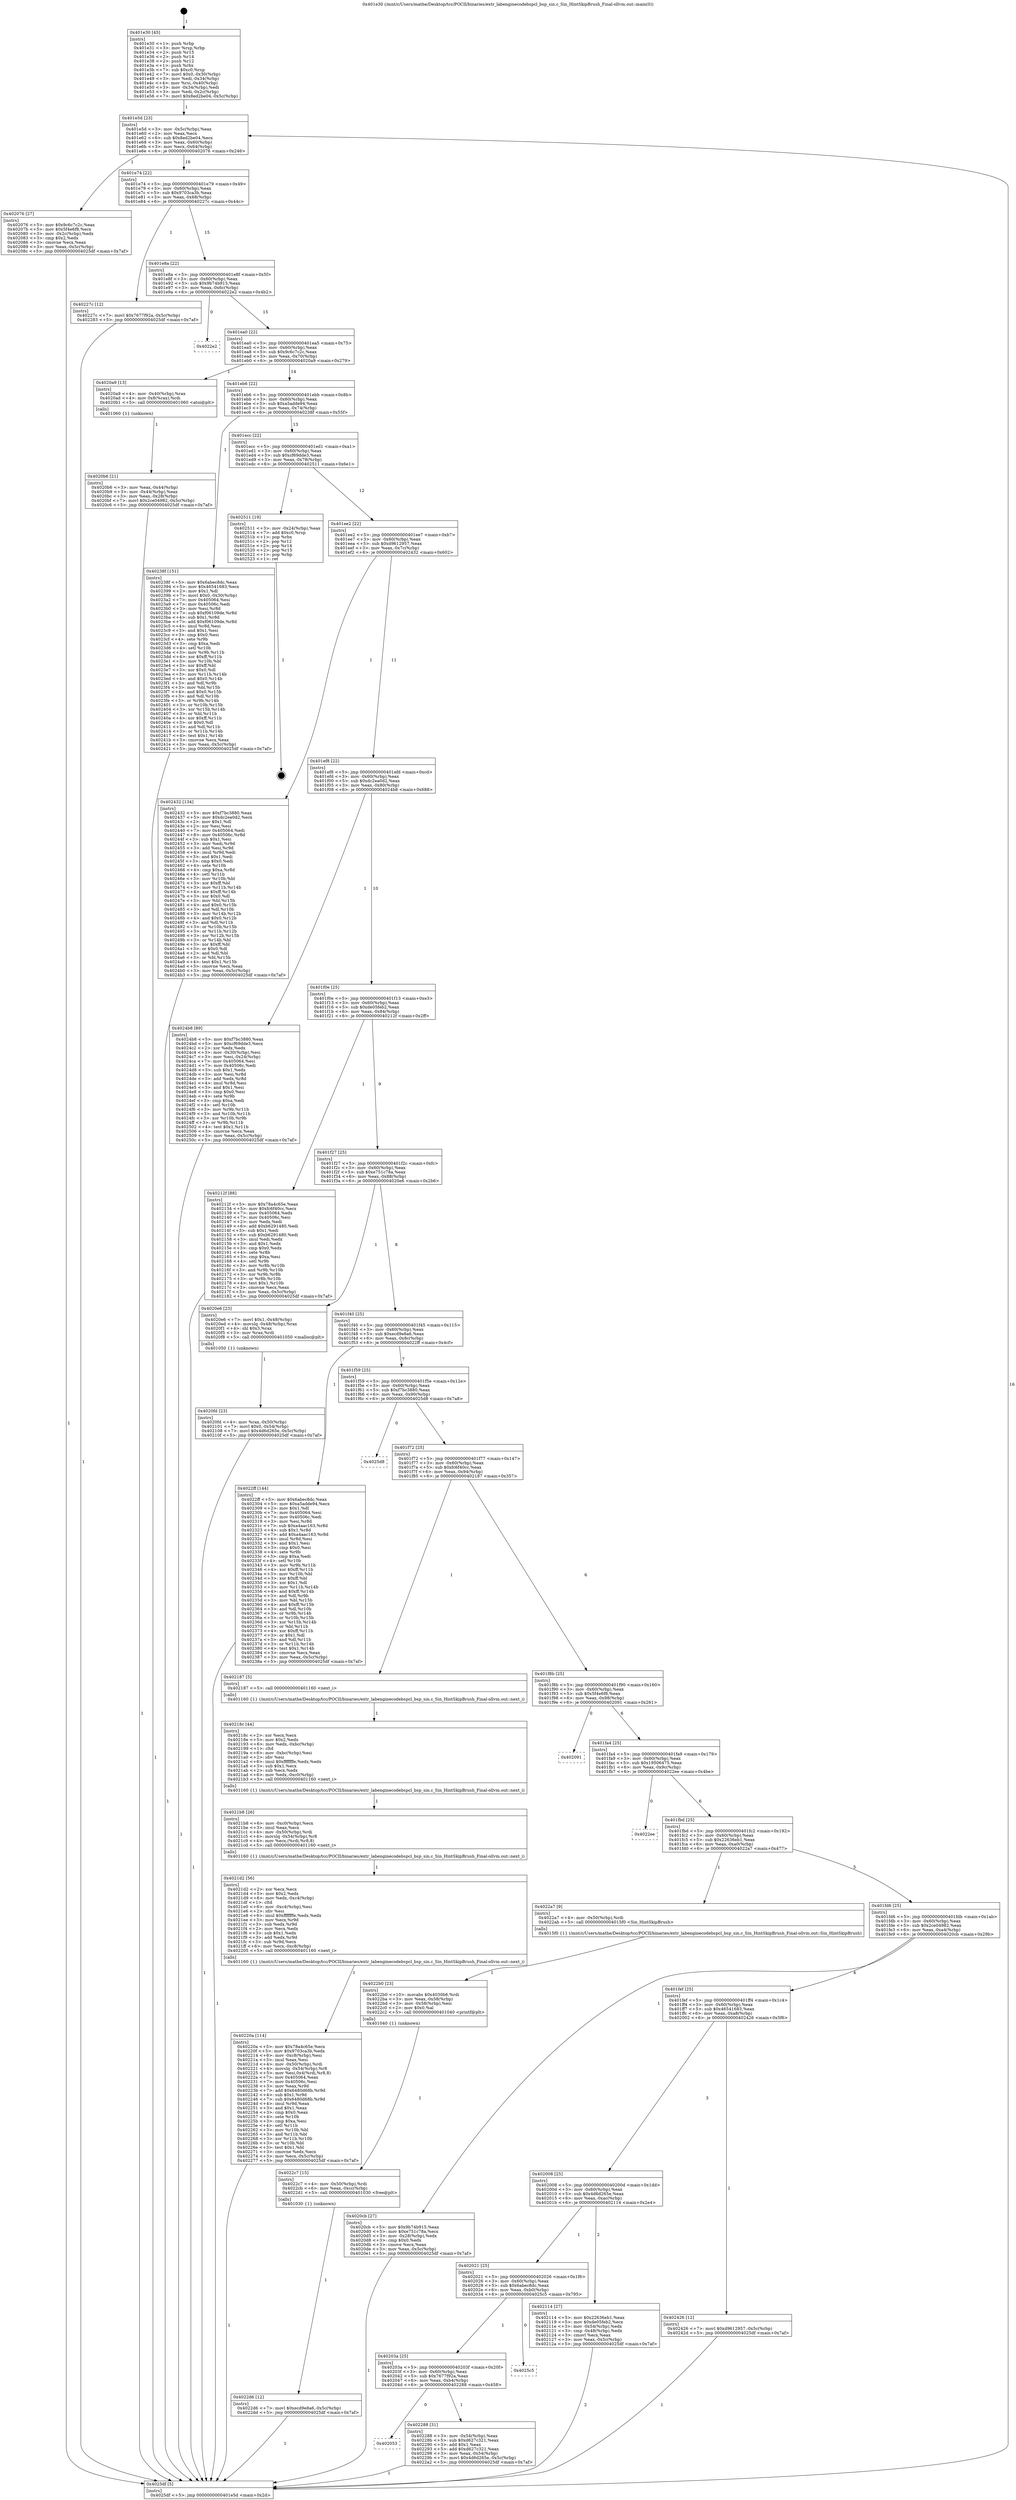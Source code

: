 digraph "0x401e30" {
  label = "0x401e30 (/mnt/c/Users/mathe/Desktop/tcc/POCII/binaries/extr_labenginecodebspcl_bsp_sin.c_Sin_HintSkipBrush_Final-ollvm.out::main(0))"
  labelloc = "t"
  node[shape=record]

  Entry [label="",width=0.3,height=0.3,shape=circle,fillcolor=black,style=filled]
  "0x401e5d" [label="{
     0x401e5d [23]\l
     | [instrs]\l
     &nbsp;&nbsp;0x401e5d \<+3\>: mov -0x5c(%rbp),%eax\l
     &nbsp;&nbsp;0x401e60 \<+2\>: mov %eax,%ecx\l
     &nbsp;&nbsp;0x401e62 \<+6\>: sub $0x8ed2be04,%ecx\l
     &nbsp;&nbsp;0x401e68 \<+3\>: mov %eax,-0x60(%rbp)\l
     &nbsp;&nbsp;0x401e6b \<+3\>: mov %ecx,-0x64(%rbp)\l
     &nbsp;&nbsp;0x401e6e \<+6\>: je 0000000000402076 \<main+0x246\>\l
  }"]
  "0x402076" [label="{
     0x402076 [27]\l
     | [instrs]\l
     &nbsp;&nbsp;0x402076 \<+5\>: mov $0x9c6c7c2c,%eax\l
     &nbsp;&nbsp;0x40207b \<+5\>: mov $0x5f4e6f8,%ecx\l
     &nbsp;&nbsp;0x402080 \<+3\>: mov -0x2c(%rbp),%edx\l
     &nbsp;&nbsp;0x402083 \<+3\>: cmp $0x2,%edx\l
     &nbsp;&nbsp;0x402086 \<+3\>: cmovne %ecx,%eax\l
     &nbsp;&nbsp;0x402089 \<+3\>: mov %eax,-0x5c(%rbp)\l
     &nbsp;&nbsp;0x40208c \<+5\>: jmp 00000000004025df \<main+0x7af\>\l
  }"]
  "0x401e74" [label="{
     0x401e74 [22]\l
     | [instrs]\l
     &nbsp;&nbsp;0x401e74 \<+5\>: jmp 0000000000401e79 \<main+0x49\>\l
     &nbsp;&nbsp;0x401e79 \<+3\>: mov -0x60(%rbp),%eax\l
     &nbsp;&nbsp;0x401e7c \<+5\>: sub $0x9703ca3b,%eax\l
     &nbsp;&nbsp;0x401e81 \<+3\>: mov %eax,-0x68(%rbp)\l
     &nbsp;&nbsp;0x401e84 \<+6\>: je 000000000040227c \<main+0x44c\>\l
  }"]
  "0x4025df" [label="{
     0x4025df [5]\l
     | [instrs]\l
     &nbsp;&nbsp;0x4025df \<+5\>: jmp 0000000000401e5d \<main+0x2d\>\l
  }"]
  "0x401e30" [label="{
     0x401e30 [45]\l
     | [instrs]\l
     &nbsp;&nbsp;0x401e30 \<+1\>: push %rbp\l
     &nbsp;&nbsp;0x401e31 \<+3\>: mov %rsp,%rbp\l
     &nbsp;&nbsp;0x401e34 \<+2\>: push %r15\l
     &nbsp;&nbsp;0x401e36 \<+2\>: push %r14\l
     &nbsp;&nbsp;0x401e38 \<+2\>: push %r12\l
     &nbsp;&nbsp;0x401e3a \<+1\>: push %rbx\l
     &nbsp;&nbsp;0x401e3b \<+7\>: sub $0xc0,%rsp\l
     &nbsp;&nbsp;0x401e42 \<+7\>: movl $0x0,-0x30(%rbp)\l
     &nbsp;&nbsp;0x401e49 \<+3\>: mov %edi,-0x34(%rbp)\l
     &nbsp;&nbsp;0x401e4c \<+4\>: mov %rsi,-0x40(%rbp)\l
     &nbsp;&nbsp;0x401e50 \<+3\>: mov -0x34(%rbp),%edi\l
     &nbsp;&nbsp;0x401e53 \<+3\>: mov %edi,-0x2c(%rbp)\l
     &nbsp;&nbsp;0x401e56 \<+7\>: movl $0x8ed2be04,-0x5c(%rbp)\l
  }"]
  Exit [label="",width=0.3,height=0.3,shape=circle,fillcolor=black,style=filled,peripheries=2]
  "0x40227c" [label="{
     0x40227c [12]\l
     | [instrs]\l
     &nbsp;&nbsp;0x40227c \<+7\>: movl $0x7677f92a,-0x5c(%rbp)\l
     &nbsp;&nbsp;0x402283 \<+5\>: jmp 00000000004025df \<main+0x7af\>\l
  }"]
  "0x401e8a" [label="{
     0x401e8a [22]\l
     | [instrs]\l
     &nbsp;&nbsp;0x401e8a \<+5\>: jmp 0000000000401e8f \<main+0x5f\>\l
     &nbsp;&nbsp;0x401e8f \<+3\>: mov -0x60(%rbp),%eax\l
     &nbsp;&nbsp;0x401e92 \<+5\>: sub $0x9b74b915,%eax\l
     &nbsp;&nbsp;0x401e97 \<+3\>: mov %eax,-0x6c(%rbp)\l
     &nbsp;&nbsp;0x401e9a \<+6\>: je 00000000004022e2 \<main+0x4b2\>\l
  }"]
  "0x4022d6" [label="{
     0x4022d6 [12]\l
     | [instrs]\l
     &nbsp;&nbsp;0x4022d6 \<+7\>: movl $0xecd9e8a6,-0x5c(%rbp)\l
     &nbsp;&nbsp;0x4022dd \<+5\>: jmp 00000000004025df \<main+0x7af\>\l
  }"]
  "0x4022e2" [label="{
     0x4022e2\l
  }", style=dashed]
  "0x401ea0" [label="{
     0x401ea0 [22]\l
     | [instrs]\l
     &nbsp;&nbsp;0x401ea0 \<+5\>: jmp 0000000000401ea5 \<main+0x75\>\l
     &nbsp;&nbsp;0x401ea5 \<+3\>: mov -0x60(%rbp),%eax\l
     &nbsp;&nbsp;0x401ea8 \<+5\>: sub $0x9c6c7c2c,%eax\l
     &nbsp;&nbsp;0x401ead \<+3\>: mov %eax,-0x70(%rbp)\l
     &nbsp;&nbsp;0x401eb0 \<+6\>: je 00000000004020a9 \<main+0x279\>\l
  }"]
  "0x4022c7" [label="{
     0x4022c7 [15]\l
     | [instrs]\l
     &nbsp;&nbsp;0x4022c7 \<+4\>: mov -0x50(%rbp),%rdi\l
     &nbsp;&nbsp;0x4022cb \<+6\>: mov %eax,-0xcc(%rbp)\l
     &nbsp;&nbsp;0x4022d1 \<+5\>: call 0000000000401030 \<free@plt\>\l
     | [calls]\l
     &nbsp;&nbsp;0x401030 \{1\} (unknown)\l
  }"]
  "0x4020a9" [label="{
     0x4020a9 [13]\l
     | [instrs]\l
     &nbsp;&nbsp;0x4020a9 \<+4\>: mov -0x40(%rbp),%rax\l
     &nbsp;&nbsp;0x4020ad \<+4\>: mov 0x8(%rax),%rdi\l
     &nbsp;&nbsp;0x4020b1 \<+5\>: call 0000000000401060 \<atoi@plt\>\l
     | [calls]\l
     &nbsp;&nbsp;0x401060 \{1\} (unknown)\l
  }"]
  "0x401eb6" [label="{
     0x401eb6 [22]\l
     | [instrs]\l
     &nbsp;&nbsp;0x401eb6 \<+5\>: jmp 0000000000401ebb \<main+0x8b\>\l
     &nbsp;&nbsp;0x401ebb \<+3\>: mov -0x60(%rbp),%eax\l
     &nbsp;&nbsp;0x401ebe \<+5\>: sub $0xa5adde94,%eax\l
     &nbsp;&nbsp;0x401ec3 \<+3\>: mov %eax,-0x74(%rbp)\l
     &nbsp;&nbsp;0x401ec6 \<+6\>: je 000000000040238f \<main+0x55f\>\l
  }"]
  "0x4020b6" [label="{
     0x4020b6 [21]\l
     | [instrs]\l
     &nbsp;&nbsp;0x4020b6 \<+3\>: mov %eax,-0x44(%rbp)\l
     &nbsp;&nbsp;0x4020b9 \<+3\>: mov -0x44(%rbp),%eax\l
     &nbsp;&nbsp;0x4020bc \<+3\>: mov %eax,-0x28(%rbp)\l
     &nbsp;&nbsp;0x4020bf \<+7\>: movl $0x2ce04982,-0x5c(%rbp)\l
     &nbsp;&nbsp;0x4020c6 \<+5\>: jmp 00000000004025df \<main+0x7af\>\l
  }"]
  "0x4022b0" [label="{
     0x4022b0 [23]\l
     | [instrs]\l
     &nbsp;&nbsp;0x4022b0 \<+10\>: movabs $0x4030b6,%rdi\l
     &nbsp;&nbsp;0x4022ba \<+3\>: mov %eax,-0x58(%rbp)\l
     &nbsp;&nbsp;0x4022bd \<+3\>: mov -0x58(%rbp),%esi\l
     &nbsp;&nbsp;0x4022c0 \<+2\>: mov $0x0,%al\l
     &nbsp;&nbsp;0x4022c2 \<+5\>: call 0000000000401040 \<printf@plt\>\l
     | [calls]\l
     &nbsp;&nbsp;0x401040 \{1\} (unknown)\l
  }"]
  "0x40238f" [label="{
     0x40238f [151]\l
     | [instrs]\l
     &nbsp;&nbsp;0x40238f \<+5\>: mov $0x6abec8dc,%eax\l
     &nbsp;&nbsp;0x402394 \<+5\>: mov $0x46541683,%ecx\l
     &nbsp;&nbsp;0x402399 \<+2\>: mov $0x1,%dl\l
     &nbsp;&nbsp;0x40239b \<+7\>: movl $0x0,-0x30(%rbp)\l
     &nbsp;&nbsp;0x4023a2 \<+7\>: mov 0x405064,%esi\l
     &nbsp;&nbsp;0x4023a9 \<+7\>: mov 0x40506c,%edi\l
     &nbsp;&nbsp;0x4023b0 \<+3\>: mov %esi,%r8d\l
     &nbsp;&nbsp;0x4023b3 \<+7\>: sub $0xf06109de,%r8d\l
     &nbsp;&nbsp;0x4023ba \<+4\>: sub $0x1,%r8d\l
     &nbsp;&nbsp;0x4023be \<+7\>: add $0xf06109de,%r8d\l
     &nbsp;&nbsp;0x4023c5 \<+4\>: imul %r8d,%esi\l
     &nbsp;&nbsp;0x4023c9 \<+3\>: and $0x1,%esi\l
     &nbsp;&nbsp;0x4023cc \<+3\>: cmp $0x0,%esi\l
     &nbsp;&nbsp;0x4023cf \<+4\>: sete %r9b\l
     &nbsp;&nbsp;0x4023d3 \<+3\>: cmp $0xa,%edi\l
     &nbsp;&nbsp;0x4023d6 \<+4\>: setl %r10b\l
     &nbsp;&nbsp;0x4023da \<+3\>: mov %r9b,%r11b\l
     &nbsp;&nbsp;0x4023dd \<+4\>: xor $0xff,%r11b\l
     &nbsp;&nbsp;0x4023e1 \<+3\>: mov %r10b,%bl\l
     &nbsp;&nbsp;0x4023e4 \<+3\>: xor $0xff,%bl\l
     &nbsp;&nbsp;0x4023e7 \<+3\>: xor $0x0,%dl\l
     &nbsp;&nbsp;0x4023ea \<+3\>: mov %r11b,%r14b\l
     &nbsp;&nbsp;0x4023ed \<+4\>: and $0x0,%r14b\l
     &nbsp;&nbsp;0x4023f1 \<+3\>: and %dl,%r9b\l
     &nbsp;&nbsp;0x4023f4 \<+3\>: mov %bl,%r15b\l
     &nbsp;&nbsp;0x4023f7 \<+4\>: and $0x0,%r15b\l
     &nbsp;&nbsp;0x4023fb \<+3\>: and %dl,%r10b\l
     &nbsp;&nbsp;0x4023fe \<+3\>: or %r9b,%r14b\l
     &nbsp;&nbsp;0x402401 \<+3\>: or %r10b,%r15b\l
     &nbsp;&nbsp;0x402404 \<+3\>: xor %r15b,%r14b\l
     &nbsp;&nbsp;0x402407 \<+3\>: or %bl,%r11b\l
     &nbsp;&nbsp;0x40240a \<+4\>: xor $0xff,%r11b\l
     &nbsp;&nbsp;0x40240e \<+3\>: or $0x0,%dl\l
     &nbsp;&nbsp;0x402411 \<+3\>: and %dl,%r11b\l
     &nbsp;&nbsp;0x402414 \<+3\>: or %r11b,%r14b\l
     &nbsp;&nbsp;0x402417 \<+4\>: test $0x1,%r14b\l
     &nbsp;&nbsp;0x40241b \<+3\>: cmovne %ecx,%eax\l
     &nbsp;&nbsp;0x40241e \<+3\>: mov %eax,-0x5c(%rbp)\l
     &nbsp;&nbsp;0x402421 \<+5\>: jmp 00000000004025df \<main+0x7af\>\l
  }"]
  "0x401ecc" [label="{
     0x401ecc [22]\l
     | [instrs]\l
     &nbsp;&nbsp;0x401ecc \<+5\>: jmp 0000000000401ed1 \<main+0xa1\>\l
     &nbsp;&nbsp;0x401ed1 \<+3\>: mov -0x60(%rbp),%eax\l
     &nbsp;&nbsp;0x401ed4 \<+5\>: sub $0xcf69dde3,%eax\l
     &nbsp;&nbsp;0x401ed9 \<+3\>: mov %eax,-0x78(%rbp)\l
     &nbsp;&nbsp;0x401edc \<+6\>: je 0000000000402511 \<main+0x6e1\>\l
  }"]
  "0x402053" [label="{
     0x402053\l
  }", style=dashed]
  "0x402511" [label="{
     0x402511 [19]\l
     | [instrs]\l
     &nbsp;&nbsp;0x402511 \<+3\>: mov -0x24(%rbp),%eax\l
     &nbsp;&nbsp;0x402514 \<+7\>: add $0xc0,%rsp\l
     &nbsp;&nbsp;0x40251b \<+1\>: pop %rbx\l
     &nbsp;&nbsp;0x40251c \<+2\>: pop %r12\l
     &nbsp;&nbsp;0x40251e \<+2\>: pop %r14\l
     &nbsp;&nbsp;0x402520 \<+2\>: pop %r15\l
     &nbsp;&nbsp;0x402522 \<+1\>: pop %rbp\l
     &nbsp;&nbsp;0x402523 \<+1\>: ret\l
  }"]
  "0x401ee2" [label="{
     0x401ee2 [22]\l
     | [instrs]\l
     &nbsp;&nbsp;0x401ee2 \<+5\>: jmp 0000000000401ee7 \<main+0xb7\>\l
     &nbsp;&nbsp;0x401ee7 \<+3\>: mov -0x60(%rbp),%eax\l
     &nbsp;&nbsp;0x401eea \<+5\>: sub $0xd9612957,%eax\l
     &nbsp;&nbsp;0x401eef \<+3\>: mov %eax,-0x7c(%rbp)\l
     &nbsp;&nbsp;0x401ef2 \<+6\>: je 0000000000402432 \<main+0x602\>\l
  }"]
  "0x402288" [label="{
     0x402288 [31]\l
     | [instrs]\l
     &nbsp;&nbsp;0x402288 \<+3\>: mov -0x54(%rbp),%eax\l
     &nbsp;&nbsp;0x40228b \<+5\>: sub $0xd627c321,%eax\l
     &nbsp;&nbsp;0x402290 \<+3\>: add $0x1,%eax\l
     &nbsp;&nbsp;0x402293 \<+5\>: add $0xd627c321,%eax\l
     &nbsp;&nbsp;0x402298 \<+3\>: mov %eax,-0x54(%rbp)\l
     &nbsp;&nbsp;0x40229b \<+7\>: movl $0x4d6d265e,-0x5c(%rbp)\l
     &nbsp;&nbsp;0x4022a2 \<+5\>: jmp 00000000004025df \<main+0x7af\>\l
  }"]
  "0x402432" [label="{
     0x402432 [134]\l
     | [instrs]\l
     &nbsp;&nbsp;0x402432 \<+5\>: mov $0xf7bc3880,%eax\l
     &nbsp;&nbsp;0x402437 \<+5\>: mov $0xdc2ea0d2,%ecx\l
     &nbsp;&nbsp;0x40243c \<+2\>: mov $0x1,%dl\l
     &nbsp;&nbsp;0x40243e \<+2\>: xor %esi,%esi\l
     &nbsp;&nbsp;0x402440 \<+7\>: mov 0x405064,%edi\l
     &nbsp;&nbsp;0x402447 \<+8\>: mov 0x40506c,%r8d\l
     &nbsp;&nbsp;0x40244f \<+3\>: sub $0x1,%esi\l
     &nbsp;&nbsp;0x402452 \<+3\>: mov %edi,%r9d\l
     &nbsp;&nbsp;0x402455 \<+3\>: add %esi,%r9d\l
     &nbsp;&nbsp;0x402458 \<+4\>: imul %r9d,%edi\l
     &nbsp;&nbsp;0x40245c \<+3\>: and $0x1,%edi\l
     &nbsp;&nbsp;0x40245f \<+3\>: cmp $0x0,%edi\l
     &nbsp;&nbsp;0x402462 \<+4\>: sete %r10b\l
     &nbsp;&nbsp;0x402466 \<+4\>: cmp $0xa,%r8d\l
     &nbsp;&nbsp;0x40246a \<+4\>: setl %r11b\l
     &nbsp;&nbsp;0x40246e \<+3\>: mov %r10b,%bl\l
     &nbsp;&nbsp;0x402471 \<+3\>: xor $0xff,%bl\l
     &nbsp;&nbsp;0x402474 \<+3\>: mov %r11b,%r14b\l
     &nbsp;&nbsp;0x402477 \<+4\>: xor $0xff,%r14b\l
     &nbsp;&nbsp;0x40247b \<+3\>: xor $0x0,%dl\l
     &nbsp;&nbsp;0x40247e \<+3\>: mov %bl,%r15b\l
     &nbsp;&nbsp;0x402481 \<+4\>: and $0x0,%r15b\l
     &nbsp;&nbsp;0x402485 \<+3\>: and %dl,%r10b\l
     &nbsp;&nbsp;0x402488 \<+3\>: mov %r14b,%r12b\l
     &nbsp;&nbsp;0x40248b \<+4\>: and $0x0,%r12b\l
     &nbsp;&nbsp;0x40248f \<+3\>: and %dl,%r11b\l
     &nbsp;&nbsp;0x402492 \<+3\>: or %r10b,%r15b\l
     &nbsp;&nbsp;0x402495 \<+3\>: or %r11b,%r12b\l
     &nbsp;&nbsp;0x402498 \<+3\>: xor %r12b,%r15b\l
     &nbsp;&nbsp;0x40249b \<+3\>: or %r14b,%bl\l
     &nbsp;&nbsp;0x40249e \<+3\>: xor $0xff,%bl\l
     &nbsp;&nbsp;0x4024a1 \<+3\>: or $0x0,%dl\l
     &nbsp;&nbsp;0x4024a4 \<+2\>: and %dl,%bl\l
     &nbsp;&nbsp;0x4024a6 \<+3\>: or %bl,%r15b\l
     &nbsp;&nbsp;0x4024a9 \<+4\>: test $0x1,%r15b\l
     &nbsp;&nbsp;0x4024ad \<+3\>: cmovne %ecx,%eax\l
     &nbsp;&nbsp;0x4024b0 \<+3\>: mov %eax,-0x5c(%rbp)\l
     &nbsp;&nbsp;0x4024b3 \<+5\>: jmp 00000000004025df \<main+0x7af\>\l
  }"]
  "0x401ef8" [label="{
     0x401ef8 [22]\l
     | [instrs]\l
     &nbsp;&nbsp;0x401ef8 \<+5\>: jmp 0000000000401efd \<main+0xcd\>\l
     &nbsp;&nbsp;0x401efd \<+3\>: mov -0x60(%rbp),%eax\l
     &nbsp;&nbsp;0x401f00 \<+5\>: sub $0xdc2ea0d2,%eax\l
     &nbsp;&nbsp;0x401f05 \<+3\>: mov %eax,-0x80(%rbp)\l
     &nbsp;&nbsp;0x401f08 \<+6\>: je 00000000004024b8 \<main+0x688\>\l
  }"]
  "0x40203a" [label="{
     0x40203a [25]\l
     | [instrs]\l
     &nbsp;&nbsp;0x40203a \<+5\>: jmp 000000000040203f \<main+0x20f\>\l
     &nbsp;&nbsp;0x40203f \<+3\>: mov -0x60(%rbp),%eax\l
     &nbsp;&nbsp;0x402042 \<+5\>: sub $0x7677f92a,%eax\l
     &nbsp;&nbsp;0x402047 \<+6\>: mov %eax,-0xb4(%rbp)\l
     &nbsp;&nbsp;0x40204d \<+6\>: je 0000000000402288 \<main+0x458\>\l
  }"]
  "0x4024b8" [label="{
     0x4024b8 [89]\l
     | [instrs]\l
     &nbsp;&nbsp;0x4024b8 \<+5\>: mov $0xf7bc3880,%eax\l
     &nbsp;&nbsp;0x4024bd \<+5\>: mov $0xcf69dde3,%ecx\l
     &nbsp;&nbsp;0x4024c2 \<+2\>: xor %edx,%edx\l
     &nbsp;&nbsp;0x4024c4 \<+3\>: mov -0x30(%rbp),%esi\l
     &nbsp;&nbsp;0x4024c7 \<+3\>: mov %esi,-0x24(%rbp)\l
     &nbsp;&nbsp;0x4024ca \<+7\>: mov 0x405064,%esi\l
     &nbsp;&nbsp;0x4024d1 \<+7\>: mov 0x40506c,%edi\l
     &nbsp;&nbsp;0x4024d8 \<+3\>: sub $0x1,%edx\l
     &nbsp;&nbsp;0x4024db \<+3\>: mov %esi,%r8d\l
     &nbsp;&nbsp;0x4024de \<+3\>: add %edx,%r8d\l
     &nbsp;&nbsp;0x4024e1 \<+4\>: imul %r8d,%esi\l
     &nbsp;&nbsp;0x4024e5 \<+3\>: and $0x1,%esi\l
     &nbsp;&nbsp;0x4024e8 \<+3\>: cmp $0x0,%esi\l
     &nbsp;&nbsp;0x4024eb \<+4\>: sete %r9b\l
     &nbsp;&nbsp;0x4024ef \<+3\>: cmp $0xa,%edi\l
     &nbsp;&nbsp;0x4024f2 \<+4\>: setl %r10b\l
     &nbsp;&nbsp;0x4024f6 \<+3\>: mov %r9b,%r11b\l
     &nbsp;&nbsp;0x4024f9 \<+3\>: and %r10b,%r11b\l
     &nbsp;&nbsp;0x4024fc \<+3\>: xor %r10b,%r9b\l
     &nbsp;&nbsp;0x4024ff \<+3\>: or %r9b,%r11b\l
     &nbsp;&nbsp;0x402502 \<+4\>: test $0x1,%r11b\l
     &nbsp;&nbsp;0x402506 \<+3\>: cmovne %ecx,%eax\l
     &nbsp;&nbsp;0x402509 \<+3\>: mov %eax,-0x5c(%rbp)\l
     &nbsp;&nbsp;0x40250c \<+5\>: jmp 00000000004025df \<main+0x7af\>\l
  }"]
  "0x401f0e" [label="{
     0x401f0e [25]\l
     | [instrs]\l
     &nbsp;&nbsp;0x401f0e \<+5\>: jmp 0000000000401f13 \<main+0xe3\>\l
     &nbsp;&nbsp;0x401f13 \<+3\>: mov -0x60(%rbp),%eax\l
     &nbsp;&nbsp;0x401f16 \<+5\>: sub $0xde05feb2,%eax\l
     &nbsp;&nbsp;0x401f1b \<+6\>: mov %eax,-0x84(%rbp)\l
     &nbsp;&nbsp;0x401f21 \<+6\>: je 000000000040212f \<main+0x2ff\>\l
  }"]
  "0x4025c5" [label="{
     0x4025c5\l
  }", style=dashed]
  "0x40212f" [label="{
     0x40212f [88]\l
     | [instrs]\l
     &nbsp;&nbsp;0x40212f \<+5\>: mov $0x78a4c65e,%eax\l
     &nbsp;&nbsp;0x402134 \<+5\>: mov $0xfc6f40cc,%ecx\l
     &nbsp;&nbsp;0x402139 \<+7\>: mov 0x405064,%edx\l
     &nbsp;&nbsp;0x402140 \<+7\>: mov 0x40506c,%esi\l
     &nbsp;&nbsp;0x402147 \<+2\>: mov %edx,%edi\l
     &nbsp;&nbsp;0x402149 \<+6\>: add $0xb6291480,%edi\l
     &nbsp;&nbsp;0x40214f \<+3\>: sub $0x1,%edi\l
     &nbsp;&nbsp;0x402152 \<+6\>: sub $0xb6291480,%edi\l
     &nbsp;&nbsp;0x402158 \<+3\>: imul %edi,%edx\l
     &nbsp;&nbsp;0x40215b \<+3\>: and $0x1,%edx\l
     &nbsp;&nbsp;0x40215e \<+3\>: cmp $0x0,%edx\l
     &nbsp;&nbsp;0x402161 \<+4\>: sete %r8b\l
     &nbsp;&nbsp;0x402165 \<+3\>: cmp $0xa,%esi\l
     &nbsp;&nbsp;0x402168 \<+4\>: setl %r9b\l
     &nbsp;&nbsp;0x40216c \<+3\>: mov %r8b,%r10b\l
     &nbsp;&nbsp;0x40216f \<+3\>: and %r9b,%r10b\l
     &nbsp;&nbsp;0x402172 \<+3\>: xor %r9b,%r8b\l
     &nbsp;&nbsp;0x402175 \<+3\>: or %r8b,%r10b\l
     &nbsp;&nbsp;0x402178 \<+4\>: test $0x1,%r10b\l
     &nbsp;&nbsp;0x40217c \<+3\>: cmovne %ecx,%eax\l
     &nbsp;&nbsp;0x40217f \<+3\>: mov %eax,-0x5c(%rbp)\l
     &nbsp;&nbsp;0x402182 \<+5\>: jmp 00000000004025df \<main+0x7af\>\l
  }"]
  "0x401f27" [label="{
     0x401f27 [25]\l
     | [instrs]\l
     &nbsp;&nbsp;0x401f27 \<+5\>: jmp 0000000000401f2c \<main+0xfc\>\l
     &nbsp;&nbsp;0x401f2c \<+3\>: mov -0x60(%rbp),%eax\l
     &nbsp;&nbsp;0x401f2f \<+5\>: sub $0xe751c78a,%eax\l
     &nbsp;&nbsp;0x401f34 \<+6\>: mov %eax,-0x88(%rbp)\l
     &nbsp;&nbsp;0x401f3a \<+6\>: je 00000000004020e6 \<main+0x2b6\>\l
  }"]
  "0x40220a" [label="{
     0x40220a [114]\l
     | [instrs]\l
     &nbsp;&nbsp;0x40220a \<+5\>: mov $0x78a4c65e,%ecx\l
     &nbsp;&nbsp;0x40220f \<+5\>: mov $0x9703ca3b,%edx\l
     &nbsp;&nbsp;0x402214 \<+6\>: mov -0xc8(%rbp),%esi\l
     &nbsp;&nbsp;0x40221a \<+3\>: imul %eax,%esi\l
     &nbsp;&nbsp;0x40221d \<+4\>: mov -0x50(%rbp),%rdi\l
     &nbsp;&nbsp;0x402221 \<+4\>: movslq -0x54(%rbp),%r8\l
     &nbsp;&nbsp;0x402225 \<+5\>: mov %esi,0x4(%rdi,%r8,8)\l
     &nbsp;&nbsp;0x40222a \<+7\>: mov 0x405064,%eax\l
     &nbsp;&nbsp;0x402231 \<+7\>: mov 0x40506c,%esi\l
     &nbsp;&nbsp;0x402238 \<+3\>: mov %eax,%r9d\l
     &nbsp;&nbsp;0x40223b \<+7\>: add $0x6480d68b,%r9d\l
     &nbsp;&nbsp;0x402242 \<+4\>: sub $0x1,%r9d\l
     &nbsp;&nbsp;0x402246 \<+7\>: sub $0x6480d68b,%r9d\l
     &nbsp;&nbsp;0x40224d \<+4\>: imul %r9d,%eax\l
     &nbsp;&nbsp;0x402251 \<+3\>: and $0x1,%eax\l
     &nbsp;&nbsp;0x402254 \<+3\>: cmp $0x0,%eax\l
     &nbsp;&nbsp;0x402257 \<+4\>: sete %r10b\l
     &nbsp;&nbsp;0x40225b \<+3\>: cmp $0xa,%esi\l
     &nbsp;&nbsp;0x40225e \<+4\>: setl %r11b\l
     &nbsp;&nbsp;0x402262 \<+3\>: mov %r10b,%bl\l
     &nbsp;&nbsp;0x402265 \<+3\>: and %r11b,%bl\l
     &nbsp;&nbsp;0x402268 \<+3\>: xor %r11b,%r10b\l
     &nbsp;&nbsp;0x40226b \<+3\>: or %r10b,%bl\l
     &nbsp;&nbsp;0x40226e \<+3\>: test $0x1,%bl\l
     &nbsp;&nbsp;0x402271 \<+3\>: cmovne %edx,%ecx\l
     &nbsp;&nbsp;0x402274 \<+3\>: mov %ecx,-0x5c(%rbp)\l
     &nbsp;&nbsp;0x402277 \<+5\>: jmp 00000000004025df \<main+0x7af\>\l
  }"]
  "0x4020e6" [label="{
     0x4020e6 [23]\l
     | [instrs]\l
     &nbsp;&nbsp;0x4020e6 \<+7\>: movl $0x1,-0x48(%rbp)\l
     &nbsp;&nbsp;0x4020ed \<+4\>: movslq -0x48(%rbp),%rax\l
     &nbsp;&nbsp;0x4020f1 \<+4\>: shl $0x3,%rax\l
     &nbsp;&nbsp;0x4020f5 \<+3\>: mov %rax,%rdi\l
     &nbsp;&nbsp;0x4020f8 \<+5\>: call 0000000000401050 \<malloc@plt\>\l
     | [calls]\l
     &nbsp;&nbsp;0x401050 \{1\} (unknown)\l
  }"]
  "0x401f40" [label="{
     0x401f40 [25]\l
     | [instrs]\l
     &nbsp;&nbsp;0x401f40 \<+5\>: jmp 0000000000401f45 \<main+0x115\>\l
     &nbsp;&nbsp;0x401f45 \<+3\>: mov -0x60(%rbp),%eax\l
     &nbsp;&nbsp;0x401f48 \<+5\>: sub $0xecd9e8a6,%eax\l
     &nbsp;&nbsp;0x401f4d \<+6\>: mov %eax,-0x8c(%rbp)\l
     &nbsp;&nbsp;0x401f53 \<+6\>: je 00000000004022ff \<main+0x4cf\>\l
  }"]
  "0x4021d2" [label="{
     0x4021d2 [56]\l
     | [instrs]\l
     &nbsp;&nbsp;0x4021d2 \<+2\>: xor %ecx,%ecx\l
     &nbsp;&nbsp;0x4021d4 \<+5\>: mov $0x2,%edx\l
     &nbsp;&nbsp;0x4021d9 \<+6\>: mov %edx,-0xc4(%rbp)\l
     &nbsp;&nbsp;0x4021df \<+1\>: cltd\l
     &nbsp;&nbsp;0x4021e0 \<+6\>: mov -0xc4(%rbp),%esi\l
     &nbsp;&nbsp;0x4021e6 \<+2\>: idiv %esi\l
     &nbsp;&nbsp;0x4021e8 \<+6\>: imul $0xfffffffe,%edx,%edx\l
     &nbsp;&nbsp;0x4021ee \<+3\>: mov %ecx,%r9d\l
     &nbsp;&nbsp;0x4021f1 \<+3\>: sub %edx,%r9d\l
     &nbsp;&nbsp;0x4021f4 \<+2\>: mov %ecx,%edx\l
     &nbsp;&nbsp;0x4021f6 \<+3\>: sub $0x1,%edx\l
     &nbsp;&nbsp;0x4021f9 \<+3\>: add %edx,%r9d\l
     &nbsp;&nbsp;0x4021fc \<+3\>: sub %r9d,%ecx\l
     &nbsp;&nbsp;0x4021ff \<+6\>: mov %ecx,-0xc8(%rbp)\l
     &nbsp;&nbsp;0x402205 \<+5\>: call 0000000000401160 \<next_i\>\l
     | [calls]\l
     &nbsp;&nbsp;0x401160 \{1\} (/mnt/c/Users/mathe/Desktop/tcc/POCII/binaries/extr_labenginecodebspcl_bsp_sin.c_Sin_HintSkipBrush_Final-ollvm.out::next_i)\l
  }"]
  "0x4022ff" [label="{
     0x4022ff [144]\l
     | [instrs]\l
     &nbsp;&nbsp;0x4022ff \<+5\>: mov $0x6abec8dc,%eax\l
     &nbsp;&nbsp;0x402304 \<+5\>: mov $0xa5adde94,%ecx\l
     &nbsp;&nbsp;0x402309 \<+2\>: mov $0x1,%dl\l
     &nbsp;&nbsp;0x40230b \<+7\>: mov 0x405064,%esi\l
     &nbsp;&nbsp;0x402312 \<+7\>: mov 0x40506c,%edi\l
     &nbsp;&nbsp;0x402319 \<+3\>: mov %esi,%r8d\l
     &nbsp;&nbsp;0x40231c \<+7\>: sub $0xa4aac163,%r8d\l
     &nbsp;&nbsp;0x402323 \<+4\>: sub $0x1,%r8d\l
     &nbsp;&nbsp;0x402327 \<+7\>: add $0xa4aac163,%r8d\l
     &nbsp;&nbsp;0x40232e \<+4\>: imul %r8d,%esi\l
     &nbsp;&nbsp;0x402332 \<+3\>: and $0x1,%esi\l
     &nbsp;&nbsp;0x402335 \<+3\>: cmp $0x0,%esi\l
     &nbsp;&nbsp;0x402338 \<+4\>: sete %r9b\l
     &nbsp;&nbsp;0x40233c \<+3\>: cmp $0xa,%edi\l
     &nbsp;&nbsp;0x40233f \<+4\>: setl %r10b\l
     &nbsp;&nbsp;0x402343 \<+3\>: mov %r9b,%r11b\l
     &nbsp;&nbsp;0x402346 \<+4\>: xor $0xff,%r11b\l
     &nbsp;&nbsp;0x40234a \<+3\>: mov %r10b,%bl\l
     &nbsp;&nbsp;0x40234d \<+3\>: xor $0xff,%bl\l
     &nbsp;&nbsp;0x402350 \<+3\>: xor $0x1,%dl\l
     &nbsp;&nbsp;0x402353 \<+3\>: mov %r11b,%r14b\l
     &nbsp;&nbsp;0x402356 \<+4\>: and $0xff,%r14b\l
     &nbsp;&nbsp;0x40235a \<+3\>: and %dl,%r9b\l
     &nbsp;&nbsp;0x40235d \<+3\>: mov %bl,%r15b\l
     &nbsp;&nbsp;0x402360 \<+4\>: and $0xff,%r15b\l
     &nbsp;&nbsp;0x402364 \<+3\>: and %dl,%r10b\l
     &nbsp;&nbsp;0x402367 \<+3\>: or %r9b,%r14b\l
     &nbsp;&nbsp;0x40236a \<+3\>: or %r10b,%r15b\l
     &nbsp;&nbsp;0x40236d \<+3\>: xor %r15b,%r14b\l
     &nbsp;&nbsp;0x402370 \<+3\>: or %bl,%r11b\l
     &nbsp;&nbsp;0x402373 \<+4\>: xor $0xff,%r11b\l
     &nbsp;&nbsp;0x402377 \<+3\>: or $0x1,%dl\l
     &nbsp;&nbsp;0x40237a \<+3\>: and %dl,%r11b\l
     &nbsp;&nbsp;0x40237d \<+3\>: or %r11b,%r14b\l
     &nbsp;&nbsp;0x402380 \<+4\>: test $0x1,%r14b\l
     &nbsp;&nbsp;0x402384 \<+3\>: cmovne %ecx,%eax\l
     &nbsp;&nbsp;0x402387 \<+3\>: mov %eax,-0x5c(%rbp)\l
     &nbsp;&nbsp;0x40238a \<+5\>: jmp 00000000004025df \<main+0x7af\>\l
  }"]
  "0x401f59" [label="{
     0x401f59 [25]\l
     | [instrs]\l
     &nbsp;&nbsp;0x401f59 \<+5\>: jmp 0000000000401f5e \<main+0x12e\>\l
     &nbsp;&nbsp;0x401f5e \<+3\>: mov -0x60(%rbp),%eax\l
     &nbsp;&nbsp;0x401f61 \<+5\>: sub $0xf7bc3880,%eax\l
     &nbsp;&nbsp;0x401f66 \<+6\>: mov %eax,-0x90(%rbp)\l
     &nbsp;&nbsp;0x401f6c \<+6\>: je 00000000004025d8 \<main+0x7a8\>\l
  }"]
  "0x4021b8" [label="{
     0x4021b8 [26]\l
     | [instrs]\l
     &nbsp;&nbsp;0x4021b8 \<+6\>: mov -0xc0(%rbp),%ecx\l
     &nbsp;&nbsp;0x4021be \<+3\>: imul %eax,%ecx\l
     &nbsp;&nbsp;0x4021c1 \<+4\>: mov -0x50(%rbp),%rdi\l
     &nbsp;&nbsp;0x4021c5 \<+4\>: movslq -0x54(%rbp),%r8\l
     &nbsp;&nbsp;0x4021c9 \<+4\>: mov %ecx,(%rdi,%r8,8)\l
     &nbsp;&nbsp;0x4021cd \<+5\>: call 0000000000401160 \<next_i\>\l
     | [calls]\l
     &nbsp;&nbsp;0x401160 \{1\} (/mnt/c/Users/mathe/Desktop/tcc/POCII/binaries/extr_labenginecodebspcl_bsp_sin.c_Sin_HintSkipBrush_Final-ollvm.out::next_i)\l
  }"]
  "0x4025d8" [label="{
     0x4025d8\l
  }", style=dashed]
  "0x401f72" [label="{
     0x401f72 [25]\l
     | [instrs]\l
     &nbsp;&nbsp;0x401f72 \<+5\>: jmp 0000000000401f77 \<main+0x147\>\l
     &nbsp;&nbsp;0x401f77 \<+3\>: mov -0x60(%rbp),%eax\l
     &nbsp;&nbsp;0x401f7a \<+5\>: sub $0xfc6f40cc,%eax\l
     &nbsp;&nbsp;0x401f7f \<+6\>: mov %eax,-0x94(%rbp)\l
     &nbsp;&nbsp;0x401f85 \<+6\>: je 0000000000402187 \<main+0x357\>\l
  }"]
  "0x40218c" [label="{
     0x40218c [44]\l
     | [instrs]\l
     &nbsp;&nbsp;0x40218c \<+2\>: xor %ecx,%ecx\l
     &nbsp;&nbsp;0x40218e \<+5\>: mov $0x2,%edx\l
     &nbsp;&nbsp;0x402193 \<+6\>: mov %edx,-0xbc(%rbp)\l
     &nbsp;&nbsp;0x402199 \<+1\>: cltd\l
     &nbsp;&nbsp;0x40219a \<+6\>: mov -0xbc(%rbp),%esi\l
     &nbsp;&nbsp;0x4021a0 \<+2\>: idiv %esi\l
     &nbsp;&nbsp;0x4021a2 \<+6\>: imul $0xfffffffe,%edx,%edx\l
     &nbsp;&nbsp;0x4021a8 \<+3\>: sub $0x1,%ecx\l
     &nbsp;&nbsp;0x4021ab \<+2\>: sub %ecx,%edx\l
     &nbsp;&nbsp;0x4021ad \<+6\>: mov %edx,-0xc0(%rbp)\l
     &nbsp;&nbsp;0x4021b3 \<+5\>: call 0000000000401160 \<next_i\>\l
     | [calls]\l
     &nbsp;&nbsp;0x401160 \{1\} (/mnt/c/Users/mathe/Desktop/tcc/POCII/binaries/extr_labenginecodebspcl_bsp_sin.c_Sin_HintSkipBrush_Final-ollvm.out::next_i)\l
  }"]
  "0x402187" [label="{
     0x402187 [5]\l
     | [instrs]\l
     &nbsp;&nbsp;0x402187 \<+5\>: call 0000000000401160 \<next_i\>\l
     | [calls]\l
     &nbsp;&nbsp;0x401160 \{1\} (/mnt/c/Users/mathe/Desktop/tcc/POCII/binaries/extr_labenginecodebspcl_bsp_sin.c_Sin_HintSkipBrush_Final-ollvm.out::next_i)\l
  }"]
  "0x401f8b" [label="{
     0x401f8b [25]\l
     | [instrs]\l
     &nbsp;&nbsp;0x401f8b \<+5\>: jmp 0000000000401f90 \<main+0x160\>\l
     &nbsp;&nbsp;0x401f90 \<+3\>: mov -0x60(%rbp),%eax\l
     &nbsp;&nbsp;0x401f93 \<+5\>: sub $0x5f4e6f8,%eax\l
     &nbsp;&nbsp;0x401f98 \<+6\>: mov %eax,-0x98(%rbp)\l
     &nbsp;&nbsp;0x401f9e \<+6\>: je 0000000000402091 \<main+0x261\>\l
  }"]
  "0x402021" [label="{
     0x402021 [25]\l
     | [instrs]\l
     &nbsp;&nbsp;0x402021 \<+5\>: jmp 0000000000402026 \<main+0x1f6\>\l
     &nbsp;&nbsp;0x402026 \<+3\>: mov -0x60(%rbp),%eax\l
     &nbsp;&nbsp;0x402029 \<+5\>: sub $0x6abec8dc,%eax\l
     &nbsp;&nbsp;0x40202e \<+6\>: mov %eax,-0xb0(%rbp)\l
     &nbsp;&nbsp;0x402034 \<+6\>: je 00000000004025c5 \<main+0x795\>\l
  }"]
  "0x402091" [label="{
     0x402091\l
  }", style=dashed]
  "0x401fa4" [label="{
     0x401fa4 [25]\l
     | [instrs]\l
     &nbsp;&nbsp;0x401fa4 \<+5\>: jmp 0000000000401fa9 \<main+0x179\>\l
     &nbsp;&nbsp;0x401fa9 \<+3\>: mov -0x60(%rbp),%eax\l
     &nbsp;&nbsp;0x401fac \<+5\>: sub $0x19506475,%eax\l
     &nbsp;&nbsp;0x401fb1 \<+6\>: mov %eax,-0x9c(%rbp)\l
     &nbsp;&nbsp;0x401fb7 \<+6\>: je 00000000004022ee \<main+0x4be\>\l
  }"]
  "0x402114" [label="{
     0x402114 [27]\l
     | [instrs]\l
     &nbsp;&nbsp;0x402114 \<+5\>: mov $0x22636eb1,%eax\l
     &nbsp;&nbsp;0x402119 \<+5\>: mov $0xde05feb2,%ecx\l
     &nbsp;&nbsp;0x40211e \<+3\>: mov -0x54(%rbp),%edx\l
     &nbsp;&nbsp;0x402121 \<+3\>: cmp -0x48(%rbp),%edx\l
     &nbsp;&nbsp;0x402124 \<+3\>: cmovl %ecx,%eax\l
     &nbsp;&nbsp;0x402127 \<+3\>: mov %eax,-0x5c(%rbp)\l
     &nbsp;&nbsp;0x40212a \<+5\>: jmp 00000000004025df \<main+0x7af\>\l
  }"]
  "0x4022ee" [label="{
     0x4022ee\l
  }", style=dashed]
  "0x401fbd" [label="{
     0x401fbd [25]\l
     | [instrs]\l
     &nbsp;&nbsp;0x401fbd \<+5\>: jmp 0000000000401fc2 \<main+0x192\>\l
     &nbsp;&nbsp;0x401fc2 \<+3\>: mov -0x60(%rbp),%eax\l
     &nbsp;&nbsp;0x401fc5 \<+5\>: sub $0x22636eb1,%eax\l
     &nbsp;&nbsp;0x401fca \<+6\>: mov %eax,-0xa0(%rbp)\l
     &nbsp;&nbsp;0x401fd0 \<+6\>: je 00000000004022a7 \<main+0x477\>\l
  }"]
  "0x402008" [label="{
     0x402008 [25]\l
     | [instrs]\l
     &nbsp;&nbsp;0x402008 \<+5\>: jmp 000000000040200d \<main+0x1dd\>\l
     &nbsp;&nbsp;0x40200d \<+3\>: mov -0x60(%rbp),%eax\l
     &nbsp;&nbsp;0x402010 \<+5\>: sub $0x4d6d265e,%eax\l
     &nbsp;&nbsp;0x402015 \<+6\>: mov %eax,-0xac(%rbp)\l
     &nbsp;&nbsp;0x40201b \<+6\>: je 0000000000402114 \<main+0x2e4\>\l
  }"]
  "0x4022a7" [label="{
     0x4022a7 [9]\l
     | [instrs]\l
     &nbsp;&nbsp;0x4022a7 \<+4\>: mov -0x50(%rbp),%rdi\l
     &nbsp;&nbsp;0x4022ab \<+5\>: call 00000000004015f0 \<Sin_HintSkipBrush\>\l
     | [calls]\l
     &nbsp;&nbsp;0x4015f0 \{1\} (/mnt/c/Users/mathe/Desktop/tcc/POCII/binaries/extr_labenginecodebspcl_bsp_sin.c_Sin_HintSkipBrush_Final-ollvm.out::Sin_HintSkipBrush)\l
  }"]
  "0x401fd6" [label="{
     0x401fd6 [25]\l
     | [instrs]\l
     &nbsp;&nbsp;0x401fd6 \<+5\>: jmp 0000000000401fdb \<main+0x1ab\>\l
     &nbsp;&nbsp;0x401fdb \<+3\>: mov -0x60(%rbp),%eax\l
     &nbsp;&nbsp;0x401fde \<+5\>: sub $0x2ce04982,%eax\l
     &nbsp;&nbsp;0x401fe3 \<+6\>: mov %eax,-0xa4(%rbp)\l
     &nbsp;&nbsp;0x401fe9 \<+6\>: je 00000000004020cb \<main+0x29b\>\l
  }"]
  "0x402426" [label="{
     0x402426 [12]\l
     | [instrs]\l
     &nbsp;&nbsp;0x402426 \<+7\>: movl $0xd9612957,-0x5c(%rbp)\l
     &nbsp;&nbsp;0x40242d \<+5\>: jmp 00000000004025df \<main+0x7af\>\l
  }"]
  "0x4020cb" [label="{
     0x4020cb [27]\l
     | [instrs]\l
     &nbsp;&nbsp;0x4020cb \<+5\>: mov $0x9b74b915,%eax\l
     &nbsp;&nbsp;0x4020d0 \<+5\>: mov $0xe751c78a,%ecx\l
     &nbsp;&nbsp;0x4020d5 \<+3\>: mov -0x28(%rbp),%edx\l
     &nbsp;&nbsp;0x4020d8 \<+3\>: cmp $0x0,%edx\l
     &nbsp;&nbsp;0x4020db \<+3\>: cmove %ecx,%eax\l
     &nbsp;&nbsp;0x4020de \<+3\>: mov %eax,-0x5c(%rbp)\l
     &nbsp;&nbsp;0x4020e1 \<+5\>: jmp 00000000004025df \<main+0x7af\>\l
  }"]
  "0x401fef" [label="{
     0x401fef [25]\l
     | [instrs]\l
     &nbsp;&nbsp;0x401fef \<+5\>: jmp 0000000000401ff4 \<main+0x1c4\>\l
     &nbsp;&nbsp;0x401ff4 \<+3\>: mov -0x60(%rbp),%eax\l
     &nbsp;&nbsp;0x401ff7 \<+5\>: sub $0x46541683,%eax\l
     &nbsp;&nbsp;0x401ffc \<+6\>: mov %eax,-0xa8(%rbp)\l
     &nbsp;&nbsp;0x402002 \<+6\>: je 0000000000402426 \<main+0x5f6\>\l
  }"]
  "0x4020fd" [label="{
     0x4020fd [23]\l
     | [instrs]\l
     &nbsp;&nbsp;0x4020fd \<+4\>: mov %rax,-0x50(%rbp)\l
     &nbsp;&nbsp;0x402101 \<+7\>: movl $0x0,-0x54(%rbp)\l
     &nbsp;&nbsp;0x402108 \<+7\>: movl $0x4d6d265e,-0x5c(%rbp)\l
     &nbsp;&nbsp;0x40210f \<+5\>: jmp 00000000004025df \<main+0x7af\>\l
  }"]
  Entry -> "0x401e30" [label=" 1"]
  "0x401e5d" -> "0x402076" [label=" 1"]
  "0x401e5d" -> "0x401e74" [label=" 16"]
  "0x402076" -> "0x4025df" [label=" 1"]
  "0x401e30" -> "0x401e5d" [label=" 1"]
  "0x4025df" -> "0x401e5d" [label=" 16"]
  "0x402511" -> Exit [label=" 1"]
  "0x401e74" -> "0x40227c" [label=" 1"]
  "0x401e74" -> "0x401e8a" [label=" 15"]
  "0x4024b8" -> "0x4025df" [label=" 1"]
  "0x401e8a" -> "0x4022e2" [label=" 0"]
  "0x401e8a" -> "0x401ea0" [label=" 15"]
  "0x402432" -> "0x4025df" [label=" 1"]
  "0x401ea0" -> "0x4020a9" [label=" 1"]
  "0x401ea0" -> "0x401eb6" [label=" 14"]
  "0x4020a9" -> "0x4020b6" [label=" 1"]
  "0x4020b6" -> "0x4025df" [label=" 1"]
  "0x402426" -> "0x4025df" [label=" 1"]
  "0x401eb6" -> "0x40238f" [label=" 1"]
  "0x401eb6" -> "0x401ecc" [label=" 13"]
  "0x40238f" -> "0x4025df" [label=" 1"]
  "0x401ecc" -> "0x402511" [label=" 1"]
  "0x401ecc" -> "0x401ee2" [label=" 12"]
  "0x4022ff" -> "0x4025df" [label=" 1"]
  "0x401ee2" -> "0x402432" [label=" 1"]
  "0x401ee2" -> "0x401ef8" [label=" 11"]
  "0x4022d6" -> "0x4025df" [label=" 1"]
  "0x401ef8" -> "0x4024b8" [label=" 1"]
  "0x401ef8" -> "0x401f0e" [label=" 10"]
  "0x4022b0" -> "0x4022c7" [label=" 1"]
  "0x401f0e" -> "0x40212f" [label=" 1"]
  "0x401f0e" -> "0x401f27" [label=" 9"]
  "0x4022a7" -> "0x4022b0" [label=" 1"]
  "0x401f27" -> "0x4020e6" [label=" 1"]
  "0x401f27" -> "0x401f40" [label=" 8"]
  "0x40203a" -> "0x402053" [label=" 0"]
  "0x401f40" -> "0x4022ff" [label=" 1"]
  "0x401f40" -> "0x401f59" [label=" 7"]
  "0x40203a" -> "0x402288" [label=" 1"]
  "0x401f59" -> "0x4025d8" [label=" 0"]
  "0x401f59" -> "0x401f72" [label=" 7"]
  "0x4022c7" -> "0x4022d6" [label=" 1"]
  "0x401f72" -> "0x402187" [label=" 1"]
  "0x401f72" -> "0x401f8b" [label=" 6"]
  "0x402021" -> "0x40203a" [label=" 1"]
  "0x401f8b" -> "0x402091" [label=" 0"]
  "0x401f8b" -> "0x401fa4" [label=" 6"]
  "0x402021" -> "0x4025c5" [label=" 0"]
  "0x401fa4" -> "0x4022ee" [label=" 0"]
  "0x401fa4" -> "0x401fbd" [label=" 6"]
  "0x402288" -> "0x4025df" [label=" 1"]
  "0x401fbd" -> "0x4022a7" [label=" 1"]
  "0x401fbd" -> "0x401fd6" [label=" 5"]
  "0x40220a" -> "0x4025df" [label=" 1"]
  "0x401fd6" -> "0x4020cb" [label=" 1"]
  "0x401fd6" -> "0x401fef" [label=" 4"]
  "0x4020cb" -> "0x4025df" [label=" 1"]
  "0x4020e6" -> "0x4020fd" [label=" 1"]
  "0x4020fd" -> "0x4025df" [label=" 1"]
  "0x4021d2" -> "0x40220a" [label=" 1"]
  "0x401fef" -> "0x402426" [label=" 1"]
  "0x401fef" -> "0x402008" [label=" 3"]
  "0x40227c" -> "0x4025df" [label=" 1"]
  "0x402008" -> "0x402114" [label=" 2"]
  "0x402008" -> "0x402021" [label=" 1"]
  "0x402114" -> "0x4025df" [label=" 2"]
  "0x40212f" -> "0x4025df" [label=" 1"]
  "0x402187" -> "0x40218c" [label=" 1"]
  "0x40218c" -> "0x4021b8" [label=" 1"]
  "0x4021b8" -> "0x4021d2" [label=" 1"]
}
